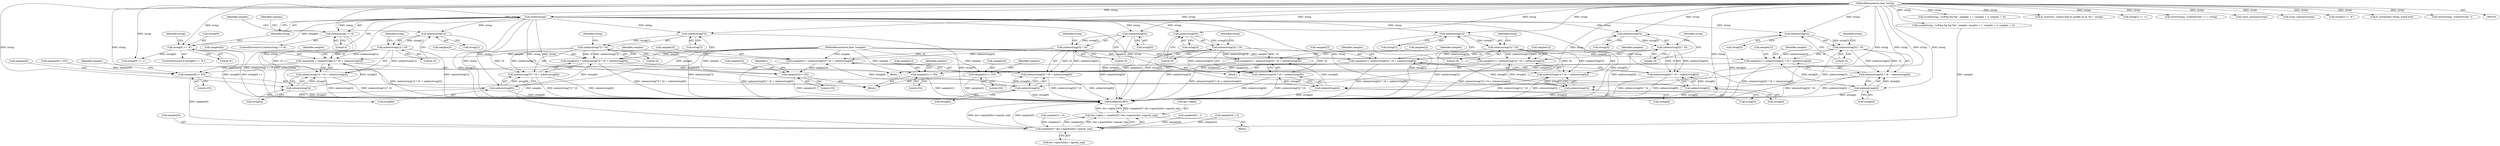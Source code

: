 digraph "0_ghostscript_60dabde18d7fe12b19da8b509bdfee9cc886aafc_0@API" {
"1000150" [label="(Call,strlen(string))"];
"1000142" [label="(Call,string[0] == '#')"];
"1000106" [label="(MethodParameterIn,char *string)"];
"1000149" [label="(Call,strlen(string) == 9)"];
"1000160" [label="(Call,unhex(string[1]))"];
"1000159" [label="(Call,unhex(string[1]) * 16)"];
"1000154" [label="(Call,samples[0] = unhex(string[1]) * 16 + unhex(string[2]))"];
"1000266" [label="(Call,samples[0] /= 255)"];
"1000526" [label="(Call,samples[0] * doc->opacity[doc->opacity_top])"];
"1000522" [label="(Call,doc->alpha = samples[0] * doc->opacity[doc->opacity_top])"];
"1000158" [label="(Call,unhex(string[1]) * 16 + unhex(string[2]))"];
"1000165" [label="(Call,unhex(string[2]))"];
"1000175" [label="(Call,unhex(string[3]))"];
"1000174" [label="(Call,unhex(string[3]) * 16)"];
"1000169" [label="(Call,samples[1] = unhex(string[3]) * 16 + unhex(string[4]))"];
"1000271" [label="(Call,samples[1] /= 255)"];
"1000173" [label="(Call,unhex(string[3]) * 16 + unhex(string[4]))"];
"1000180" [label="(Call,unhex(string[4]))"];
"1000190" [label="(Call,unhex(string[5]))"];
"1000189" [label="(Call,unhex(string[5]) * 16)"];
"1000184" [label="(Call,samples[2] = unhex(string[5]) * 16 + unhex(string[6]))"];
"1000276" [label="(Call,samples[2] /= 255)"];
"1000188" [label="(Call,unhex(string[5]) * 16 + unhex(string[6]))"];
"1000195" [label="(Call,unhex(string[6]))"];
"1000205" [label="(Call,unhex(string[7]))"];
"1000204" [label="(Call,unhex(string[7]) * 16)"];
"1000199" [label="(Call,samples[3] = unhex(string[7]) * 16 + unhex(string[8]))"];
"1000281" [label="(Call,samples[3] /= 255)"];
"1000203" [label="(Call,unhex(string[7]) * 16 + unhex(string[8]))"];
"1000210" [label="(Call,unhex(string[8]))"];
"1000227" [label="(Call,unhex(string[1]))"];
"1000226" [label="(Call,unhex(string[1]) * 16)"];
"1000221" [label="(Call,samples[1] = unhex(string[1]) * 16 + unhex(string[2]))"];
"1000225" [label="(Call,unhex(string[1]) * 16 + unhex(string[2]))"];
"1000232" [label="(Call,unhex(string[2]))"];
"1000242" [label="(Call,unhex(string[3]))"];
"1000241" [label="(Call,unhex(string[3]) * 16)"];
"1000236" [label="(Call,samples[2] = unhex(string[3]) * 16 + unhex(string[4]))"];
"1000240" [label="(Call,unhex(string[3]) * 16 + unhex(string[4]))"];
"1000247" [label="(Call,unhex(string[4]))"];
"1000257" [label="(Call,unhex(string[5]))"];
"1000256" [label="(Call,unhex(string[5]) * 16)"];
"1000251" [label="(Call,samples[3] = unhex(string[5]) * 16 + unhex(string[6]))"];
"1000255" [label="(Call,unhex(string[5]) * 16 + unhex(string[6]))"];
"1000262" [label="(Call,unhex(string[6]))"];
"1000195" [label="(Call,unhex(string[6]))"];
"1000204" [label="(Call,unhex(string[7]) * 16)"];
"1000276" [label="(Call,samples[2] /= 255)"];
"1000225" [label="(Call,unhex(string[1]) * 16 + unhex(string[2]))"];
"1000281" [label="(Call,samples[3] /= 255)"];
"1000270" [label="(Literal,255)"];
"1000234" [label="(Identifier,string)"];
"1000268" [label="(Identifier,samples)"];
"1000180" [label="(Call,unhex(string[4]))"];
"1000251" [label="(Call,samples[3] = unhex(string[5]) * 16 + unhex(string[6]))"];
"1000196" [label="(Call,string[6])"];
"1000248" [label="(Call,string[4])"];
"1000242" [label="(Call,unhex(string[3]))"];
"1000271" [label="(Call,samples[1] /= 255)"];
"1000175" [label="(Call,unhex(string[3]))"];
"1000194" [label="(Literal,16)"];
"1000131" [label="(Call,samples[1] = 0)"];
"1000176" [label="(Call,string[3])"];
"1000215" [label="(Block,)"];
"1000263" [label="(Call,string[6])"];
"1000150" [label="(Call,strlen(string))"];
"1000280" [label="(Literal,255)"];
"1000212" [label="(Identifier,string)"];
"1000253" [label="(Identifier,samples)"];
"1000188" [label="(Call,unhex(string[5]) * 16 + unhex(string[6]))"];
"1000181" [label="(Call,string[4])"];
"1000311" [label="(Call,sscanf(string, \"sc#%g,%g,%g\", samples + 1, samples + 2, samples + 3))"];
"1000262" [label="(Call,unhex(string[6]))"];
"1000256" [label="(Call,unhex(string[5]) * 16)"];
"1000226" [label="(Call,unhex(string[1]) * 16)"];
"1000275" [label="(Literal,255)"];
"1000285" [label="(Literal,255)"];
"1000154" [label="(Call,samples[0] = unhex(string[1]) * 16 + unhex(string[2]))"];
"1000182" [label="(Identifier,string)"];
"1000152" [label="(Literal,9)"];
"1000368" [label="(Call,fz_warn(ctx, \"cannot find icc profile uri in '%s'\", string))"];
"1000246" [label="(Literal,16)"];
"1000243" [label="(Call,string[3])"];
"1000530" [label="(Call,doc->opacity[doc->opacity_top])"];
"1000165" [label="(Call,unhex(string[2]))"];
"1000240" [label="(Call,unhex(string[3]) * 16 + unhex(string[4]))"];
"1000247" [label="(Call,unhex(string[4]))"];
"1000222" [label="(Call,samples[1])"];
"1000289" [label="(Call,string[0] == 's')"];
"1000126" [label="(Call,samples[0] = 1)"];
"1000151" [label="(Identifier,string)"];
"1000502" [label="(Identifier,i)"];
"1000216" [label="(Call,samples[0] = 255)"];
"1000527" [label="(Call,samples[0])"];
"1000148" [label="(ControlStructure,if (strlen(string) == 9))"];
"1000147" [label="(Block,)"];
"1000522" [label="(Call,doc->alpha = samples[0] * doc->opacity[doc->opacity_top])"];
"1000106" [label="(MethodParameterIn,char *string)"];
"1000146" [label="(Literal,'#')"];
"1000161" [label="(Call,string[1])"];
"1000156" [label="(Identifier,samples)"];
"1000227" [label="(Call,unhex(string[1]))"];
"1000273" [label="(Identifier,samples)"];
"1000526" [label="(Call,samples[0] * doc->opacity[doc->opacity_top])"];
"1000149" [label="(Call,strlen(string) == 9)"];
"1000267" [label="(Call,samples[0])"];
"1000155" [label="(Call,samples[0])"];
"1000108" [label="(MethodParameterIn,float *samples)"];
"1000203" [label="(Call,unhex(string[7]) * 16 + unhex(string[8]))"];
"1000328" [label="(Call,sscanf(string, \"sc#%g,%g,%g,%g\", samples, samples + 1, samples + 2, samples + 3))"];
"1000191" [label="(Call,string[5])"];
"1000295" [label="(Call,string[1] == 'c')"];
"1000278" [label="(Identifier,samples)"];
"1000206" [label="(Call,string[7])"];
"1000153" [label="(Block,)"];
"1000236" [label="(Call,samples[2] = unhex(string[3]) * 16 + unhex(string[4]))"];
"1000228" [label="(Call,string[1])"];
"1000277" [label="(Call,samples[2])"];
"1000343" [label="(Call,strstr(string, \"ContextColor \") == string)"];
"1000233" [label="(Call,string[2])"];
"1000282" [label="(Call,samples[3])"];
"1000158" [label="(Call,unhex(string[1]) * 16 + unhex(string[2]))"];
"1000232" [label="(Call,unhex(string[2]))"];
"1000218" [label="(Identifier,samples)"];
"1000164" [label="(Literal,16)"];
"1000221" [label="(Call,samples[1] = unhex(string[1]) * 16 + unhex(string[2]))"];
"1000171" [label="(Identifier,samples)"];
"1000266" [label="(Call,samples[0] /= 255)"];
"1000325" [label="(Call,count_commas(string))"];
"1000308" [label="(Call,count_commas(string))"];
"1000238" [label="(Identifier,samples)"];
"1000209" [label="(Literal,16)"];
"1000200" [label="(Call,samples[3])"];
"1000261" [label="(Literal,16)"];
"1000136" [label="(Call,samples[3] = 0)"];
"1000197" [label="(Identifier,string)"];
"1000249" [label="(Identifier,string)"];
"1000184" [label="(Call,samples[2] = unhex(string[5]) * 16 + unhex(string[6]))"];
"1000264" [label="(Identifier,string)"];
"1000166" [label="(Call,string[2])"];
"1000272" [label="(Call,samples[1])"];
"1000523" [label="(Call,doc->alpha)"];
"1000143" [label="(Call,string[0])"];
"1000300" [label="(Call,string[2] == '#')"];
"1000170" [label="(Call,samples[1])"];
"1000186" [label="(Identifier,samples)"];
"1000190" [label="(Call,unhex(string[5]))"];
"1000258" [label="(Call,string[5])"];
"1000283" [label="(Identifier,samples)"];
"1000160" [label="(Call,unhex(string[1]))"];
"1000241" [label="(Call,unhex(string[3]) * 16)"];
"1000349" [label="(Call,fz_strlcpy(buf, string, sizeof buf))"];
"1000185" [label="(Call,samples[2])"];
"1000211" [label="(Call,string[8])"];
"1000179" [label="(Literal,16)"];
"1000255" [label="(Call,unhex(string[5]) * 16 + unhex(string[6]))"];
"1000231" [label="(Literal,16)"];
"1000201" [label="(Identifier,samples)"];
"1000291" [label="(Identifier,string)"];
"1000169" [label="(Call,samples[1] = unhex(string[3]) * 16 + unhex(string[4]))"];
"1000199" [label="(Call,samples[3] = unhex(string[7]) * 16 + unhex(string[8]))"];
"1000205" [label="(Call,unhex(string[7]))"];
"1000174" [label="(Call,unhex(string[3]) * 16)"];
"1000210" [label="(Call,unhex(string[8]))"];
"1000237" [label="(Call,samples[2])"];
"1000537" [label="(MethodReturn,RET)"];
"1000142" [label="(Call,string[0] == '#')"];
"1000159" [label="(Call,unhex(string[1]) * 16)"];
"1000344" [label="(Call,strstr(string, \"ContextColor \"))"];
"1000109" [label="(Block,)"];
"1000252" [label="(Call,samples[3])"];
"1000141" [label="(ControlStructure,if (string[0] == '#'))"];
"1000257" [label="(Call,unhex(string[5]))"];
"1000189" [label="(Call,unhex(string[5]) * 16)"];
"1000173" [label="(Call,unhex(string[3]) * 16 + unhex(string[4]))"];
"1000167" [label="(Identifier,string)"];
"1000150" -> "1000149"  [label="AST: "];
"1000150" -> "1000151"  [label="CFG: "];
"1000151" -> "1000150"  [label="AST: "];
"1000152" -> "1000150"  [label="CFG: "];
"1000150" -> "1000537"  [label="DDG: string"];
"1000150" -> "1000149"  [label="DDG: string"];
"1000142" -> "1000150"  [label="DDG: string[0]"];
"1000106" -> "1000150"  [label="DDG: string"];
"1000150" -> "1000160"  [label="DDG: string"];
"1000150" -> "1000165"  [label="DDG: string"];
"1000150" -> "1000175"  [label="DDG: string"];
"1000150" -> "1000180"  [label="DDG: string"];
"1000150" -> "1000190"  [label="DDG: string"];
"1000150" -> "1000195"  [label="DDG: string"];
"1000150" -> "1000205"  [label="DDG: string"];
"1000150" -> "1000210"  [label="DDG: string"];
"1000150" -> "1000227"  [label="DDG: string"];
"1000150" -> "1000232"  [label="DDG: string"];
"1000150" -> "1000242"  [label="DDG: string"];
"1000150" -> "1000247"  [label="DDG: string"];
"1000150" -> "1000257"  [label="DDG: string"];
"1000150" -> "1000262"  [label="DDG: string"];
"1000142" -> "1000141"  [label="AST: "];
"1000142" -> "1000146"  [label="CFG: "];
"1000143" -> "1000142"  [label="AST: "];
"1000146" -> "1000142"  [label="AST: "];
"1000151" -> "1000142"  [label="CFG: "];
"1000291" -> "1000142"  [label="CFG: "];
"1000142" -> "1000537"  [label="DDG: string[0] == '"];
"1000142" -> "1000537"  [label="DDG: string[0]"];
"1000106" -> "1000142"  [label="DDG: string"];
"1000142" -> "1000289"  [label="DDG: string[0]"];
"1000106" -> "1000103"  [label="AST: "];
"1000106" -> "1000537"  [label="DDG: string"];
"1000106" -> "1000160"  [label="DDG: string"];
"1000106" -> "1000165"  [label="DDG: string"];
"1000106" -> "1000175"  [label="DDG: string"];
"1000106" -> "1000180"  [label="DDG: string"];
"1000106" -> "1000190"  [label="DDG: string"];
"1000106" -> "1000195"  [label="DDG: string"];
"1000106" -> "1000205"  [label="DDG: string"];
"1000106" -> "1000210"  [label="DDG: string"];
"1000106" -> "1000227"  [label="DDG: string"];
"1000106" -> "1000232"  [label="DDG: string"];
"1000106" -> "1000242"  [label="DDG: string"];
"1000106" -> "1000247"  [label="DDG: string"];
"1000106" -> "1000257"  [label="DDG: string"];
"1000106" -> "1000262"  [label="DDG: string"];
"1000106" -> "1000289"  [label="DDG: string"];
"1000106" -> "1000295"  [label="DDG: string"];
"1000106" -> "1000300"  [label="DDG: string"];
"1000106" -> "1000308"  [label="DDG: string"];
"1000106" -> "1000311"  [label="DDG: string"];
"1000106" -> "1000325"  [label="DDG: string"];
"1000106" -> "1000328"  [label="DDG: string"];
"1000106" -> "1000344"  [label="DDG: string"];
"1000106" -> "1000343"  [label="DDG: string"];
"1000106" -> "1000349"  [label="DDG: string"];
"1000106" -> "1000368"  [label="DDG: string"];
"1000149" -> "1000148"  [label="AST: "];
"1000149" -> "1000152"  [label="CFG: "];
"1000152" -> "1000149"  [label="AST: "];
"1000156" -> "1000149"  [label="CFG: "];
"1000218" -> "1000149"  [label="CFG: "];
"1000149" -> "1000537"  [label="DDG: strlen(string) == 9"];
"1000149" -> "1000537"  [label="DDG: strlen(string)"];
"1000160" -> "1000159"  [label="AST: "];
"1000160" -> "1000161"  [label="CFG: "];
"1000161" -> "1000160"  [label="AST: "];
"1000164" -> "1000160"  [label="CFG: "];
"1000160" -> "1000537"  [label="DDG: string[1]"];
"1000160" -> "1000159"  [label="DDG: string[1]"];
"1000159" -> "1000158"  [label="AST: "];
"1000159" -> "1000164"  [label="CFG: "];
"1000164" -> "1000159"  [label="AST: "];
"1000167" -> "1000159"  [label="CFG: "];
"1000159" -> "1000537"  [label="DDG: unhex(string[1])"];
"1000159" -> "1000154"  [label="DDG: unhex(string[1])"];
"1000159" -> "1000154"  [label="DDG: 16"];
"1000159" -> "1000158"  [label="DDG: unhex(string[1])"];
"1000159" -> "1000158"  [label="DDG: 16"];
"1000154" -> "1000153"  [label="AST: "];
"1000154" -> "1000158"  [label="CFG: "];
"1000155" -> "1000154"  [label="AST: "];
"1000158" -> "1000154"  [label="AST: "];
"1000171" -> "1000154"  [label="CFG: "];
"1000154" -> "1000537"  [label="DDG: unhex(string[1]) * 16 + unhex(string[2])"];
"1000165" -> "1000154"  [label="DDG: string[2]"];
"1000108" -> "1000154"  [label="DDG: samples"];
"1000154" -> "1000266"  [label="DDG: samples[0]"];
"1000266" -> "1000147"  [label="AST: "];
"1000266" -> "1000270"  [label="CFG: "];
"1000267" -> "1000266"  [label="AST: "];
"1000270" -> "1000266"  [label="AST: "];
"1000273" -> "1000266"  [label="CFG: "];
"1000216" -> "1000266"  [label="DDG: samples[0]"];
"1000108" -> "1000266"  [label="DDG: samples"];
"1000266" -> "1000526"  [label="DDG: samples[0]"];
"1000526" -> "1000522"  [label="AST: "];
"1000526" -> "1000530"  [label="CFG: "];
"1000527" -> "1000526"  [label="AST: "];
"1000530" -> "1000526"  [label="AST: "];
"1000522" -> "1000526"  [label="CFG: "];
"1000526" -> "1000537"  [label="DDG: doc->opacity[doc->opacity_top]"];
"1000526" -> "1000537"  [label="DDG: samples[0]"];
"1000526" -> "1000522"  [label="DDG: samples[0]"];
"1000526" -> "1000522"  [label="DDG: doc->opacity[doc->opacity_top]"];
"1000328" -> "1000526"  [label="DDG: samples"];
"1000126" -> "1000526"  [label="DDG: samples[0]"];
"1000108" -> "1000526"  [label="DDG: samples"];
"1000131" -> "1000526"  [label="DDG: samples[1]"];
"1000136" -> "1000526"  [label="DDG: samples[3]"];
"1000522" -> "1000109"  [label="AST: "];
"1000523" -> "1000522"  [label="AST: "];
"1000537" -> "1000522"  [label="CFG: "];
"1000522" -> "1000537"  [label="DDG: samples[0] * doc->opacity[doc->opacity_top]"];
"1000522" -> "1000537"  [label="DDG: doc->alpha"];
"1000158" -> "1000165"  [label="CFG: "];
"1000165" -> "1000158"  [label="AST: "];
"1000158" -> "1000537"  [label="DDG: unhex(string[1]) * 16"];
"1000158" -> "1000537"  [label="DDG: unhex(string[2])"];
"1000165" -> "1000158"  [label="DDG: string[2]"];
"1000165" -> "1000166"  [label="CFG: "];
"1000166" -> "1000165"  [label="AST: "];
"1000165" -> "1000537"  [label="DDG: string[2]"];
"1000175" -> "1000174"  [label="AST: "];
"1000175" -> "1000176"  [label="CFG: "];
"1000176" -> "1000175"  [label="AST: "];
"1000179" -> "1000175"  [label="CFG: "];
"1000175" -> "1000537"  [label="DDG: string[3]"];
"1000175" -> "1000174"  [label="DDG: string[3]"];
"1000174" -> "1000173"  [label="AST: "];
"1000174" -> "1000179"  [label="CFG: "];
"1000179" -> "1000174"  [label="AST: "];
"1000182" -> "1000174"  [label="CFG: "];
"1000174" -> "1000537"  [label="DDG: unhex(string[3])"];
"1000174" -> "1000169"  [label="DDG: unhex(string[3])"];
"1000174" -> "1000169"  [label="DDG: 16"];
"1000174" -> "1000173"  [label="DDG: unhex(string[3])"];
"1000174" -> "1000173"  [label="DDG: 16"];
"1000169" -> "1000153"  [label="AST: "];
"1000169" -> "1000173"  [label="CFG: "];
"1000170" -> "1000169"  [label="AST: "];
"1000173" -> "1000169"  [label="AST: "];
"1000186" -> "1000169"  [label="CFG: "];
"1000169" -> "1000537"  [label="DDG: unhex(string[3]) * 16 + unhex(string[4])"];
"1000180" -> "1000169"  [label="DDG: string[4]"];
"1000108" -> "1000169"  [label="DDG: samples"];
"1000169" -> "1000271"  [label="DDG: samples[1]"];
"1000271" -> "1000147"  [label="AST: "];
"1000271" -> "1000275"  [label="CFG: "];
"1000272" -> "1000271"  [label="AST: "];
"1000275" -> "1000271"  [label="AST: "];
"1000278" -> "1000271"  [label="CFG: "];
"1000271" -> "1000537"  [label="DDG: samples[1]"];
"1000221" -> "1000271"  [label="DDG: samples[1]"];
"1000108" -> "1000271"  [label="DDG: samples"];
"1000173" -> "1000180"  [label="CFG: "];
"1000180" -> "1000173"  [label="AST: "];
"1000173" -> "1000537"  [label="DDG: unhex(string[4])"];
"1000173" -> "1000537"  [label="DDG: unhex(string[3]) * 16"];
"1000180" -> "1000173"  [label="DDG: string[4]"];
"1000180" -> "1000181"  [label="CFG: "];
"1000181" -> "1000180"  [label="AST: "];
"1000180" -> "1000537"  [label="DDG: string[4]"];
"1000190" -> "1000189"  [label="AST: "];
"1000190" -> "1000191"  [label="CFG: "];
"1000191" -> "1000190"  [label="AST: "];
"1000194" -> "1000190"  [label="CFG: "];
"1000190" -> "1000537"  [label="DDG: string[5]"];
"1000190" -> "1000189"  [label="DDG: string[5]"];
"1000189" -> "1000188"  [label="AST: "];
"1000189" -> "1000194"  [label="CFG: "];
"1000194" -> "1000189"  [label="AST: "];
"1000197" -> "1000189"  [label="CFG: "];
"1000189" -> "1000537"  [label="DDG: unhex(string[5])"];
"1000189" -> "1000184"  [label="DDG: unhex(string[5])"];
"1000189" -> "1000184"  [label="DDG: 16"];
"1000189" -> "1000188"  [label="DDG: unhex(string[5])"];
"1000189" -> "1000188"  [label="DDG: 16"];
"1000184" -> "1000153"  [label="AST: "];
"1000184" -> "1000188"  [label="CFG: "];
"1000185" -> "1000184"  [label="AST: "];
"1000188" -> "1000184"  [label="AST: "];
"1000201" -> "1000184"  [label="CFG: "];
"1000184" -> "1000537"  [label="DDG: unhex(string[5]) * 16 + unhex(string[6])"];
"1000195" -> "1000184"  [label="DDG: string[6]"];
"1000108" -> "1000184"  [label="DDG: samples"];
"1000184" -> "1000276"  [label="DDG: samples[2]"];
"1000276" -> "1000147"  [label="AST: "];
"1000276" -> "1000280"  [label="CFG: "];
"1000277" -> "1000276"  [label="AST: "];
"1000280" -> "1000276"  [label="AST: "];
"1000283" -> "1000276"  [label="CFG: "];
"1000276" -> "1000537"  [label="DDG: samples[2]"];
"1000236" -> "1000276"  [label="DDG: samples[2]"];
"1000108" -> "1000276"  [label="DDG: samples"];
"1000188" -> "1000195"  [label="CFG: "];
"1000195" -> "1000188"  [label="AST: "];
"1000188" -> "1000537"  [label="DDG: unhex(string[5]) * 16"];
"1000188" -> "1000537"  [label="DDG: unhex(string[6])"];
"1000195" -> "1000188"  [label="DDG: string[6]"];
"1000195" -> "1000196"  [label="CFG: "];
"1000196" -> "1000195"  [label="AST: "];
"1000195" -> "1000537"  [label="DDG: string[6]"];
"1000205" -> "1000204"  [label="AST: "];
"1000205" -> "1000206"  [label="CFG: "];
"1000206" -> "1000205"  [label="AST: "];
"1000209" -> "1000205"  [label="CFG: "];
"1000205" -> "1000537"  [label="DDG: string[7]"];
"1000205" -> "1000204"  [label="DDG: string[7]"];
"1000204" -> "1000203"  [label="AST: "];
"1000204" -> "1000209"  [label="CFG: "];
"1000209" -> "1000204"  [label="AST: "];
"1000212" -> "1000204"  [label="CFG: "];
"1000204" -> "1000537"  [label="DDG: unhex(string[7])"];
"1000204" -> "1000199"  [label="DDG: unhex(string[7])"];
"1000204" -> "1000199"  [label="DDG: 16"];
"1000204" -> "1000203"  [label="DDG: unhex(string[7])"];
"1000204" -> "1000203"  [label="DDG: 16"];
"1000199" -> "1000153"  [label="AST: "];
"1000199" -> "1000203"  [label="CFG: "];
"1000200" -> "1000199"  [label="AST: "];
"1000203" -> "1000199"  [label="AST: "];
"1000268" -> "1000199"  [label="CFG: "];
"1000199" -> "1000537"  [label="DDG: unhex(string[7]) * 16 + unhex(string[8])"];
"1000210" -> "1000199"  [label="DDG: string[8]"];
"1000108" -> "1000199"  [label="DDG: samples"];
"1000199" -> "1000281"  [label="DDG: samples[3]"];
"1000281" -> "1000147"  [label="AST: "];
"1000281" -> "1000285"  [label="CFG: "];
"1000282" -> "1000281"  [label="AST: "];
"1000285" -> "1000281"  [label="AST: "];
"1000502" -> "1000281"  [label="CFG: "];
"1000281" -> "1000537"  [label="DDG: samples[3]"];
"1000251" -> "1000281"  [label="DDG: samples[3]"];
"1000108" -> "1000281"  [label="DDG: samples"];
"1000203" -> "1000210"  [label="CFG: "];
"1000210" -> "1000203"  [label="AST: "];
"1000203" -> "1000537"  [label="DDG: unhex(string[8])"];
"1000203" -> "1000537"  [label="DDG: unhex(string[7]) * 16"];
"1000210" -> "1000203"  [label="DDG: string[8]"];
"1000210" -> "1000211"  [label="CFG: "];
"1000211" -> "1000210"  [label="AST: "];
"1000210" -> "1000537"  [label="DDG: string[8]"];
"1000227" -> "1000226"  [label="AST: "];
"1000227" -> "1000228"  [label="CFG: "];
"1000228" -> "1000227"  [label="AST: "];
"1000231" -> "1000227"  [label="CFG: "];
"1000227" -> "1000537"  [label="DDG: string[1]"];
"1000227" -> "1000226"  [label="DDG: string[1]"];
"1000226" -> "1000225"  [label="AST: "];
"1000226" -> "1000231"  [label="CFG: "];
"1000231" -> "1000226"  [label="AST: "];
"1000234" -> "1000226"  [label="CFG: "];
"1000226" -> "1000537"  [label="DDG: unhex(string[1])"];
"1000226" -> "1000221"  [label="DDG: unhex(string[1])"];
"1000226" -> "1000221"  [label="DDG: 16"];
"1000226" -> "1000225"  [label="DDG: unhex(string[1])"];
"1000226" -> "1000225"  [label="DDG: 16"];
"1000221" -> "1000215"  [label="AST: "];
"1000221" -> "1000225"  [label="CFG: "];
"1000222" -> "1000221"  [label="AST: "];
"1000225" -> "1000221"  [label="AST: "];
"1000238" -> "1000221"  [label="CFG: "];
"1000221" -> "1000537"  [label="DDG: unhex(string[1]) * 16 + unhex(string[2])"];
"1000232" -> "1000221"  [label="DDG: string[2]"];
"1000108" -> "1000221"  [label="DDG: samples"];
"1000225" -> "1000232"  [label="CFG: "];
"1000232" -> "1000225"  [label="AST: "];
"1000225" -> "1000537"  [label="DDG: unhex(string[1]) * 16"];
"1000225" -> "1000537"  [label="DDG: unhex(string[2])"];
"1000232" -> "1000225"  [label="DDG: string[2]"];
"1000232" -> "1000233"  [label="CFG: "];
"1000233" -> "1000232"  [label="AST: "];
"1000232" -> "1000537"  [label="DDG: string[2]"];
"1000242" -> "1000241"  [label="AST: "];
"1000242" -> "1000243"  [label="CFG: "];
"1000243" -> "1000242"  [label="AST: "];
"1000246" -> "1000242"  [label="CFG: "];
"1000242" -> "1000537"  [label="DDG: string[3]"];
"1000242" -> "1000241"  [label="DDG: string[3]"];
"1000241" -> "1000240"  [label="AST: "];
"1000241" -> "1000246"  [label="CFG: "];
"1000246" -> "1000241"  [label="AST: "];
"1000249" -> "1000241"  [label="CFG: "];
"1000241" -> "1000537"  [label="DDG: unhex(string[3])"];
"1000241" -> "1000236"  [label="DDG: unhex(string[3])"];
"1000241" -> "1000236"  [label="DDG: 16"];
"1000241" -> "1000240"  [label="DDG: unhex(string[3])"];
"1000241" -> "1000240"  [label="DDG: 16"];
"1000236" -> "1000215"  [label="AST: "];
"1000236" -> "1000240"  [label="CFG: "];
"1000237" -> "1000236"  [label="AST: "];
"1000240" -> "1000236"  [label="AST: "];
"1000253" -> "1000236"  [label="CFG: "];
"1000236" -> "1000537"  [label="DDG: unhex(string[3]) * 16 + unhex(string[4])"];
"1000247" -> "1000236"  [label="DDG: string[4]"];
"1000108" -> "1000236"  [label="DDG: samples"];
"1000240" -> "1000247"  [label="CFG: "];
"1000247" -> "1000240"  [label="AST: "];
"1000240" -> "1000537"  [label="DDG: unhex(string[3]) * 16"];
"1000240" -> "1000537"  [label="DDG: unhex(string[4])"];
"1000247" -> "1000240"  [label="DDG: string[4]"];
"1000247" -> "1000248"  [label="CFG: "];
"1000248" -> "1000247"  [label="AST: "];
"1000247" -> "1000537"  [label="DDG: string[4]"];
"1000257" -> "1000256"  [label="AST: "];
"1000257" -> "1000258"  [label="CFG: "];
"1000258" -> "1000257"  [label="AST: "];
"1000261" -> "1000257"  [label="CFG: "];
"1000257" -> "1000537"  [label="DDG: string[5]"];
"1000257" -> "1000256"  [label="DDG: string[5]"];
"1000256" -> "1000255"  [label="AST: "];
"1000256" -> "1000261"  [label="CFG: "];
"1000261" -> "1000256"  [label="AST: "];
"1000264" -> "1000256"  [label="CFG: "];
"1000256" -> "1000537"  [label="DDG: unhex(string[5])"];
"1000256" -> "1000251"  [label="DDG: unhex(string[5])"];
"1000256" -> "1000251"  [label="DDG: 16"];
"1000256" -> "1000255"  [label="DDG: unhex(string[5])"];
"1000256" -> "1000255"  [label="DDG: 16"];
"1000251" -> "1000215"  [label="AST: "];
"1000251" -> "1000255"  [label="CFG: "];
"1000252" -> "1000251"  [label="AST: "];
"1000255" -> "1000251"  [label="AST: "];
"1000268" -> "1000251"  [label="CFG: "];
"1000251" -> "1000537"  [label="DDG: unhex(string[5]) * 16 + unhex(string[6])"];
"1000262" -> "1000251"  [label="DDG: string[6]"];
"1000108" -> "1000251"  [label="DDG: samples"];
"1000255" -> "1000262"  [label="CFG: "];
"1000262" -> "1000255"  [label="AST: "];
"1000255" -> "1000537"  [label="DDG: unhex(string[6])"];
"1000255" -> "1000537"  [label="DDG: unhex(string[5]) * 16"];
"1000262" -> "1000255"  [label="DDG: string[6]"];
"1000262" -> "1000263"  [label="CFG: "];
"1000263" -> "1000262"  [label="AST: "];
"1000262" -> "1000537"  [label="DDG: string[6]"];
}
